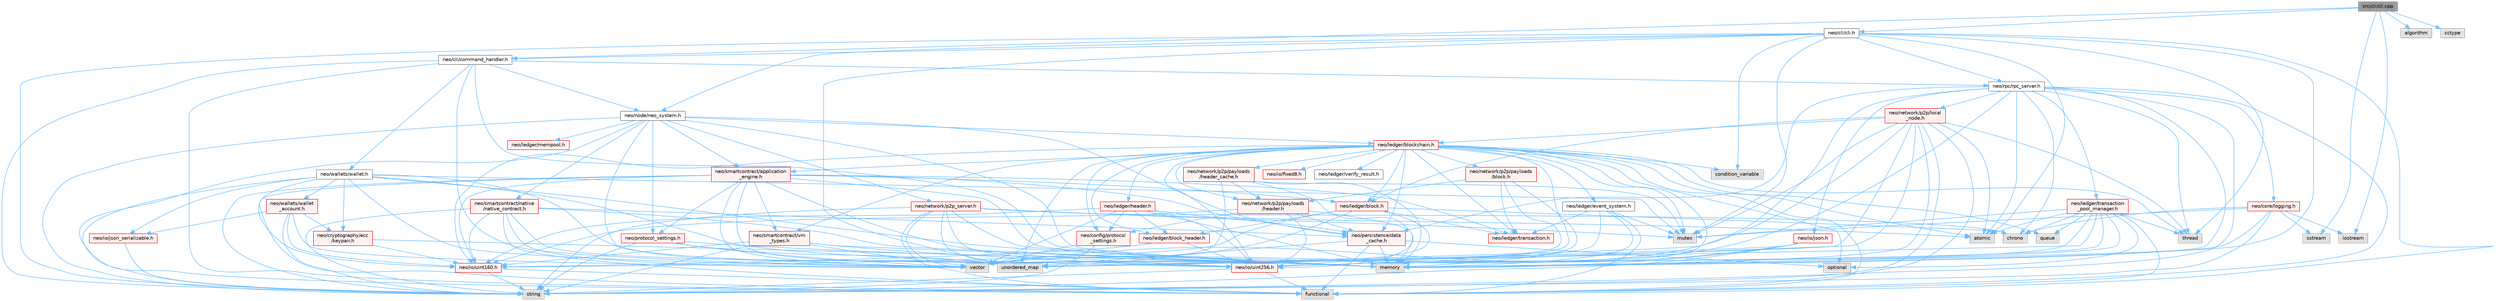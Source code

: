 digraph "src/cli/cli.cpp"
{
 // LATEX_PDF_SIZE
  bgcolor="transparent";
  edge [fontname=Helvetica,fontsize=10,labelfontname=Helvetica,labelfontsize=10];
  node [fontname=Helvetica,fontsize=10,shape=box,height=0.2,width=0.4];
  Node1 [id="Node000001",label="src/cli/cli.cpp",height=0.2,width=0.4,color="gray40", fillcolor="grey60", style="filled", fontcolor="black",tooltip=" "];
  Node1 -> Node2 [id="edge1_Node000001_Node000002",color="steelblue1",style="solid",tooltip=" "];
  Node2 [id="Node000002",label="neo/cli/cli.h",height=0.2,width=0.4,color="grey40", fillcolor="white", style="filled",URL="$cli_8h.html",tooltip=" "];
  Node2 -> Node3 [id="edge2_Node000002_Node000003",color="steelblue1",style="solid",tooltip=" "];
  Node3 [id="Node000003",label="neo/cli/command_handler.h",height=0.2,width=0.4,color="grey40", fillcolor="white", style="filled",URL="$command__handler_8h.html",tooltip=" "];
  Node3 -> Node4 [id="edge3_Node000003_Node000004",color="steelblue1",style="solid",tooltip=" "];
  Node4 [id="Node000004",label="neo/node/neo_system.h",height=0.2,width=0.4,color="grey40", fillcolor="white", style="filled",URL="$node_2neo__system_8h.html",tooltip=" "];
  Node4 -> Node5 [id="edge4_Node000004_Node000005",color="steelblue1",style="solid",tooltip=" "];
  Node5 [id="Node000005",label="neo/ledger/blockchain.h",height=0.2,width=0.4,color="red", fillcolor="#FFF0F0", style="filled",URL="$blockchain_8h.html",tooltip=" "];
  Node5 -> Node6 [id="edge5_Node000005_Node000006",color="steelblue1",style="solid",tooltip=" "];
  Node6 [id="Node000006",label="neo/ledger/block.h",height=0.2,width=0.4,color="red", fillcolor="#FFF0F0", style="filled",URL="$ledger_2block_8h.html",tooltip=" "];
  Node6 -> Node16 [id="edge6_Node000006_Node000016",color="steelblue1",style="solid",tooltip=" "];
  Node16 [id="Node000016",label="neo/io/uint160.h",height=0.2,width=0.4,color="red", fillcolor="#FFF0F0", style="filled",URL="$uint160_8h.html",tooltip=" "];
  Node16 -> Node18 [id="edge7_Node000016_Node000018",color="steelblue1",style="solid",tooltip=" "];
  Node18 [id="Node000018",label="functional",height=0.2,width=0.4,color="grey60", fillcolor="#E0E0E0", style="filled",tooltip=" "];
  Node16 -> Node12 [id="edge8_Node000016_Node000012",color="steelblue1",style="solid",tooltip=" "];
  Node12 [id="Node000012",label="string",height=0.2,width=0.4,color="grey60", fillcolor="#E0E0E0", style="filled",tooltip=" "];
  Node6 -> Node19 [id="edge9_Node000006_Node000019",color="steelblue1",style="solid",tooltip=" "];
  Node19 [id="Node000019",label="neo/io/uint256.h",height=0.2,width=0.4,color="red", fillcolor="#FFF0F0", style="filled",URL="$uint256_8h.html",tooltip=" "];
  Node19 -> Node18 [id="edge10_Node000019_Node000018",color="steelblue1",style="solid",tooltip=" "];
  Node19 -> Node12 [id="edge11_Node000019_Node000012",color="steelblue1",style="solid",tooltip=" "];
  Node6 -> Node21 [id="edge12_Node000006_Node000021",color="steelblue1",style="solid",tooltip=" "];
  Node21 [id="Node000021",label="neo/ledger/block_header.h",height=0.2,width=0.4,color="red", fillcolor="#FFF0F0", style="filled",URL="$block__header_8h.html",tooltip=" "];
  Node21 -> Node16 [id="edge13_Node000021_Node000016",color="steelblue1",style="solid",tooltip=" "];
  Node21 -> Node19 [id="edge14_Node000021_Node000019",color="steelblue1",style="solid",tooltip=" "];
  Node6 -> Node54 [id="edge15_Node000006_Node000054",color="steelblue1",style="solid",tooltip=" "];
  Node54 [id="Node000054",label="neo/ledger/transaction.h",height=0.2,width=0.4,color="red", fillcolor="#FFF0F0", style="filled",URL="$ledger_2transaction_8h.html",tooltip=" "];
  Node6 -> Node69 [id="edge16_Node000006_Node000069",color="steelblue1",style="solid",tooltip=" "];
  Node69 [id="Node000069",label="chrono",height=0.2,width=0.4,color="grey60", fillcolor="#E0E0E0", style="filled",tooltip=" "];
  Node6 -> Node13 [id="edge17_Node000006_Node000013",color="steelblue1",style="solid",tooltip=" "];
  Node13 [id="Node000013",label="vector",height=0.2,width=0.4,color="grey60", fillcolor="#E0E0E0", style="filled",tooltip=" "];
  Node5 -> Node21 [id="edge18_Node000005_Node000021",color="steelblue1",style="solid",tooltip=" "];
  Node5 -> Node70 [id="edge19_Node000005_Node000070",color="steelblue1",style="solid",tooltip=" "];
  Node70 [id="Node000070",label="neo/ledger/event_system.h",height=0.2,width=0.4,color="grey40", fillcolor="white", style="filled",URL="$event__system_8h.html",tooltip=" "];
  Node70 -> Node18 [id="edge20_Node000070_Node000018",color="steelblue1",style="solid",tooltip=" "];
  Node70 -> Node15 [id="edge21_Node000070_Node000015",color="steelblue1",style="solid",tooltip=" "];
  Node15 [id="Node000015",label="memory",height=0.2,width=0.4,color="grey60", fillcolor="#E0E0E0", style="filled",tooltip=" "];
  Node70 -> Node71 [id="edge22_Node000070_Node000071",color="steelblue1",style="solid",tooltip=" "];
  Node71 [id="Node000071",label="mutex",height=0.2,width=0.4,color="grey60", fillcolor="#E0E0E0", style="filled",tooltip=" "];
  Node70 -> Node13 [id="edge23_Node000070_Node000013",color="steelblue1",style="solid",tooltip=" "];
  Node70 -> Node54 [id="edge24_Node000070_Node000054",color="steelblue1",style="solid",tooltip=" "];
  Node5 -> Node72 [id="edge25_Node000005_Node000072",color="steelblue1",style="solid",tooltip=" "];
  Node72 [id="Node000072",label="neo/ledger/header.h",height=0.2,width=0.4,color="red", fillcolor="#FFF0F0", style="filled",URL="$ledger_2header_8h.html",tooltip=" "];
  Node72 -> Node73 [id="edge26_Node000072_Node000073",color="steelblue1",style="solid",tooltip=" "];
  Node73 [id="Node000073",label="neo/config/protocol\l_settings.h",height=0.2,width=0.4,color="red", fillcolor="#FFF0F0", style="filled",URL="$config_2protocol__settings_8h.html",tooltip=" "];
  Node73 -> Node12 [id="edge27_Node000073_Node000012",color="steelblue1",style="solid",tooltip=" "];
  Node73 -> Node13 [id="edge28_Node000073_Node000013",color="steelblue1",style="solid",tooltip=" "];
  Node72 -> Node16 [id="edge29_Node000072_Node000016",color="steelblue1",style="solid",tooltip=" "];
  Node72 -> Node19 [id="edge30_Node000072_Node000019",color="steelblue1",style="solid",tooltip=" "];
  Node72 -> Node21 [id="edge31_Node000072_Node000021",color="steelblue1",style="solid",tooltip=" "];
  Node72 -> Node74 [id="edge32_Node000072_Node000074",color="steelblue1",style="solid",tooltip=" "];
  Node74 [id="Node000074",label="neo/persistence/data\l_cache.h",height=0.2,width=0.4,color="red", fillcolor="#FFF0F0", style="filled",URL="$data__cache_8h.html",tooltip=" "];
  Node74 -> Node18 [id="edge33_Node000074_Node000018",color="steelblue1",style="solid",tooltip=" "];
  Node74 -> Node15 [id="edge34_Node000074_Node000015",color="steelblue1",style="solid",tooltip=" "];
  Node74 -> Node61 [id="edge35_Node000074_Node000061",color="steelblue1",style="solid",tooltip=" "];
  Node61 [id="Node000061",label="optional",height=0.2,width=0.4,color="grey60", fillcolor="#E0E0E0", style="filled",tooltip=" "];
  Node74 -> Node40 [id="edge36_Node000074_Node000040",color="steelblue1",style="solid",tooltip=" "];
  Node40 [id="Node000040",label="unordered_map",height=0.2,width=0.4,color="grey60", fillcolor="#E0E0E0", style="filled",tooltip=" "];
  Node72 -> Node15 [id="edge37_Node000072_Node000015",color="steelblue1",style="solid",tooltip=" "];
  Node72 -> Node13 [id="edge38_Node000072_Node000013",color="steelblue1",style="solid",tooltip=" "];
  Node5 -> Node54 [id="edge39_Node000005_Node000054",color="steelblue1",style="solid",tooltip=" "];
  Node5 -> Node86 [id="edge40_Node000005_Node000086",color="steelblue1",style="solid",tooltip=" "];
  Node86 [id="Node000086",label="neo/network/p2p/payloads\l/block.h",height=0.2,width=0.4,color="red", fillcolor="#FFF0F0", style="filled",URL="$network_2p2p_2payloads_2block_8h.html",tooltip=" "];
  Node86 -> Node54 [id="edge41_Node000086_Node000054",color="steelblue1",style="solid",tooltip=" "];
  Node86 -> Node87 [id="edge42_Node000086_Node000087",color="steelblue1",style="solid",tooltip=" "];
  Node87 [id="Node000087",label="neo/network/p2p/payloads\l/header.h",height=0.2,width=0.4,color="red", fillcolor="#FFF0F0", style="filled",URL="$network_2p2p_2payloads_2header_8h.html",tooltip=" "];
  Node87 -> Node73 [id="edge43_Node000087_Node000073",color="steelblue1",style="solid",tooltip=" "];
  Node87 -> Node16 [id="edge44_Node000087_Node000016",color="steelblue1",style="solid",tooltip=" "];
  Node87 -> Node19 [id="edge45_Node000087_Node000019",color="steelblue1",style="solid",tooltip=" "];
  Node87 -> Node74 [id="edge46_Node000087_Node000074",color="steelblue1",style="solid",tooltip=" "];
  Node87 -> Node15 [id="edge47_Node000087_Node000015",color="steelblue1",style="solid",tooltip=" "];
  Node86 -> Node15 [id="edge48_Node000086_Node000015",color="steelblue1",style="solid",tooltip=" "];
  Node86 -> Node13 [id="edge49_Node000086_Node000013",color="steelblue1",style="solid",tooltip=" "];
  Node5 -> Node87 [id="edge50_Node000005_Node000087",color="steelblue1",style="solid",tooltip=" "];
  Node5 -> Node88 [id="edge51_Node000005_Node000088",color="steelblue1",style="solid",tooltip=" "];
  Node88 [id="Node000088",label="neo/network/p2p/payloads\l/header_cache.h",height=0.2,width=0.4,color="red", fillcolor="#FFF0F0", style="filled",URL="$network_2p2p_2payloads_2header__cache_8h.html",tooltip=" "];
  Node88 -> Node19 [id="edge52_Node000088_Node000019",color="steelblue1",style="solid",tooltip=" "];
  Node88 -> Node87 [id="edge53_Node000088_Node000087",color="steelblue1",style="solid",tooltip=" "];
  Node88 -> Node15 [id="edge54_Node000088_Node000015",color="steelblue1",style="solid",tooltip=" "];
  Node88 -> Node71 [id="edge55_Node000088_Node000071",color="steelblue1",style="solid",tooltip=" "];
  Node88 -> Node40 [id="edge56_Node000088_Node000040",color="steelblue1",style="solid",tooltip=" "];
  Node5 -> Node73 [id="edge57_Node000005_Node000073",color="steelblue1",style="solid",tooltip=" "];
  Node5 -> Node23 [id="edge58_Node000005_Node000023",color="steelblue1",style="solid",tooltip=" "];
  Node23 [id="Node000023",label="neo/io/fixed8.h",height=0.2,width=0.4,color="red", fillcolor="#FFF0F0", style="filled",URL="$io_2fixed8_8h.html",tooltip=" "];
  Node5 -> Node16 [id="edge59_Node000005_Node000016",color="steelblue1",style="solid",tooltip=" "];
  Node5 -> Node19 [id="edge60_Node000005_Node000019",color="steelblue1",style="solid",tooltip=" "];
  Node5 -> Node90 [id="edge61_Node000005_Node000090",color="steelblue1",style="solid",tooltip=" "];
  Node90 [id="Node000090",label="neo/ledger/verify_result.h",height=0.2,width=0.4,color="grey40", fillcolor="white", style="filled",URL="$verify__result_8h.html",tooltip=" "];
  Node5 -> Node74 [id="edge62_Node000005_Node000074",color="steelblue1",style="solid",tooltip=" "];
  Node5 -> Node91 [id="edge63_Node000005_Node000091",color="steelblue1",style="solid",tooltip=" "];
  Node91 [id="Node000091",label="neo/smartcontract/application\l_engine.h",height=0.2,width=0.4,color="red", fillcolor="#FFF0F0", style="filled",URL="$application__engine_8h.html",tooltip=" "];
  Node91 -> Node16 [id="edge64_Node000091_Node000016",color="steelblue1",style="solid",tooltip=" "];
  Node91 -> Node19 [id="edge65_Node000091_Node000019",color="steelblue1",style="solid",tooltip=" "];
  Node91 -> Node6 [id="edge66_Node000091_Node000006",color="steelblue1",style="solid",tooltip=" "];
  Node91 -> Node54 [id="edge67_Node000091_Node000054",color="steelblue1",style="solid",tooltip=" "];
  Node91 -> Node74 [id="edge68_Node000091_Node000074",color="steelblue1",style="solid",tooltip=" "];
  Node91 -> Node92 [id="edge69_Node000091_Node000092",color="steelblue1",style="solid",tooltip=" "];
  Node92 [id="Node000092",label="neo/protocol_settings.h",height=0.2,width=0.4,color="red", fillcolor="#FFF0F0", style="filled",URL="$protocol__settings_8h.html",tooltip=" "];
  Node92 -> Node15 [id="edge70_Node000092_Node000015",color="steelblue1",style="solid",tooltip=" "];
  Node92 -> Node12 [id="edge71_Node000092_Node000012",color="steelblue1",style="solid",tooltip=" "];
  Node92 -> Node40 [id="edge72_Node000092_Node000040",color="steelblue1",style="solid",tooltip=" "];
  Node92 -> Node13 [id="edge73_Node000092_Node000013",color="steelblue1",style="solid",tooltip=" "];
  Node91 -> Node112 [id="edge74_Node000091_Node000112",color="steelblue1",style="solid",tooltip=" "];
  Node112 [id="Node000112",label="neo/smartcontract/vm\l_types.h",height=0.2,width=0.4,color="red", fillcolor="#FFF0F0", style="filled",URL="$vm__types_8h.html",tooltip=" "];
  Node112 -> Node16 [id="edge75_Node000112_Node000016",color="steelblue1",style="solid",tooltip=" "];
  Node112 -> Node19 [id="edge76_Node000112_Node000019",color="steelblue1",style="solid",tooltip=" "];
  Node112 -> Node15 [id="edge77_Node000112_Node000015",color="steelblue1",style="solid",tooltip=" "];
  Node112 -> Node12 [id="edge78_Node000112_Node000012",color="steelblue1",style="solid",tooltip=" "];
  Node112 -> Node13 [id="edge79_Node000112_Node000013",color="steelblue1",style="solid",tooltip=" "];
  Node91 -> Node18 [id="edge80_Node000091_Node000018",color="steelblue1",style="solid",tooltip=" "];
  Node91 -> Node15 [id="edge81_Node000091_Node000015",color="steelblue1",style="solid",tooltip=" "];
  Node91 -> Node12 [id="edge82_Node000091_Node000012",color="steelblue1",style="solid",tooltip=" "];
  Node91 -> Node40 [id="edge83_Node000091_Node000040",color="steelblue1",style="solid",tooltip=" "];
  Node91 -> Node13 [id="edge84_Node000091_Node000013",color="steelblue1",style="solid",tooltip=" "];
  Node5 -> Node112 [id="edge85_Node000005_Node000112",color="steelblue1",style="solid",tooltip=" "];
  Node5 -> Node113 [id="edge86_Node000005_Node000113",color="steelblue1",style="solid",tooltip=" "];
  Node113 [id="Node000113",label="atomic",height=0.2,width=0.4,color="grey60", fillcolor="#E0E0E0", style="filled",tooltip=" "];
  Node5 -> Node114 [id="edge87_Node000005_Node000114",color="steelblue1",style="solid",tooltip=" "];
  Node114 [id="Node000114",label="condition_variable",height=0.2,width=0.4,color="grey60", fillcolor="#E0E0E0", style="filled",tooltip=" "];
  Node5 -> Node18 [id="edge88_Node000005_Node000018",color="steelblue1",style="solid",tooltip=" "];
  Node5 -> Node15 [id="edge89_Node000005_Node000015",color="steelblue1",style="solid",tooltip=" "];
  Node5 -> Node71 [id="edge90_Node000005_Node000071",color="steelblue1",style="solid",tooltip=" "];
  Node5 -> Node61 [id="edge91_Node000005_Node000061",color="steelblue1",style="solid",tooltip=" "];
  Node5 -> Node115 [id="edge92_Node000005_Node000115",color="steelblue1",style="solid",tooltip=" "];
  Node115 [id="Node000115",label="queue",height=0.2,width=0.4,color="grey60", fillcolor="#E0E0E0", style="filled",tooltip=" "];
  Node5 -> Node116 [id="edge93_Node000005_Node000116",color="steelblue1",style="solid",tooltip=" "];
  Node116 [id="Node000116",label="thread",height=0.2,width=0.4,color="grey60", fillcolor="#E0E0E0", style="filled",tooltip=" "];
  Node5 -> Node40 [id="edge94_Node000005_Node000040",color="steelblue1",style="solid",tooltip=" "];
  Node5 -> Node13 [id="edge95_Node000005_Node000013",color="steelblue1",style="solid",tooltip=" "];
  Node4 -> Node117 [id="edge96_Node000004_Node000117",color="steelblue1",style="solid",tooltip=" "];
  Node117 [id="Node000117",label="neo/ledger/mempool.h",height=0.2,width=0.4,color="red", fillcolor="#FFF0F0", style="filled",URL="$mempool_8h.html",tooltip=" "];
  Node4 -> Node121 [id="edge97_Node000004_Node000121",color="steelblue1",style="solid",tooltip=" "];
  Node121 [id="Node000121",label="neo/network/p2p_server.h",height=0.2,width=0.4,color="red", fillcolor="#FFF0F0", style="filled",URL="$p2p__server_8h.html",tooltip=" "];
  Node121 -> Node19 [id="edge98_Node000121_Node000019",color="steelblue1",style="solid",tooltip=" "];
  Node121 -> Node113 [id="edge99_Node000121_Node000113",color="steelblue1",style="solid",tooltip=" "];
  Node121 -> Node69 [id="edge100_Node000121_Node000069",color="steelblue1",style="solid",tooltip=" "];
  Node121 -> Node18 [id="edge101_Node000121_Node000018",color="steelblue1",style="solid",tooltip=" "];
  Node121 -> Node15 [id="edge102_Node000121_Node000015",color="steelblue1",style="solid",tooltip=" "];
  Node121 -> Node71 [id="edge103_Node000121_Node000071",color="steelblue1",style="solid",tooltip=" "];
  Node121 -> Node12 [id="edge104_Node000121_Node000012",color="steelblue1",style="solid",tooltip=" "];
  Node121 -> Node40 [id="edge105_Node000121_Node000040",color="steelblue1",style="solid",tooltip=" "];
  Node121 -> Node13 [id="edge106_Node000121_Node000013",color="steelblue1",style="solid",tooltip=" "];
  Node4 -> Node74 [id="edge107_Node000004_Node000074",color="steelblue1",style="solid",tooltip=" "];
  Node4 -> Node92 [id="edge108_Node000004_Node000092",color="steelblue1",style="solid",tooltip=" "];
  Node4 -> Node91 [id="edge109_Node000004_Node000091",color="steelblue1",style="solid",tooltip=" "];
  Node4 -> Node140 [id="edge110_Node000004_Node000140",color="steelblue1",style="solid",tooltip=" "];
  Node140 [id="Node000140",label="neo/smartcontract/native\l/native_contract.h",height=0.2,width=0.4,color="red", fillcolor="#FFF0F0", style="filled",URL="$native_2native__contract_8h.html",tooltip=" "];
  Node140 -> Node16 [id="edge111_Node000140_Node000016",color="steelblue1",style="solid",tooltip=" "];
  Node140 -> Node74 [id="edge112_Node000140_Node000074",color="steelblue1",style="solid",tooltip=" "];
  Node140 -> Node18 [id="edge113_Node000140_Node000018",color="steelblue1",style="solid",tooltip=" "];
  Node140 -> Node15 [id="edge114_Node000140_Node000015",color="steelblue1",style="solid",tooltip=" "];
  Node140 -> Node12 [id="edge115_Node000140_Node000012",color="steelblue1",style="solid",tooltip=" "];
  Node140 -> Node40 [id="edge116_Node000140_Node000040",color="steelblue1",style="solid",tooltip=" "];
  Node140 -> Node13 [id="edge117_Node000140_Node000013",color="steelblue1",style="solid",tooltip=" "];
  Node4 -> Node18 [id="edge118_Node000004_Node000018",color="steelblue1",style="solid",tooltip=" "];
  Node4 -> Node15 [id="edge119_Node000004_Node000015",color="steelblue1",style="solid",tooltip=" "];
  Node4 -> Node12 [id="edge120_Node000004_Node000012",color="steelblue1",style="solid",tooltip=" "];
  Node4 -> Node13 [id="edge121_Node000004_Node000013",color="steelblue1",style="solid",tooltip=" "];
  Node3 -> Node141 [id="edge122_Node000003_Node000141",color="steelblue1",style="solid",tooltip=" "];
  Node141 [id="Node000141",label="neo/rpc/rpc_server.h",height=0.2,width=0.4,color="grey40", fillcolor="white", style="filled",URL="$rpc__server_8h.html",tooltip=" "];
  Node141 -> Node142 [id="edge123_Node000141_Node000142",color="steelblue1",style="solid",tooltip=" "];
  Node142 [id="Node000142",label="neo/core/logging.h",height=0.2,width=0.4,color="red", fillcolor="#FFF0F0", style="filled",URL="$core_2logging_8h.html",tooltip=" "];
  Node142 -> Node69 [id="edge124_Node000142_Node000069",color="steelblue1",style="solid",tooltip=" "];
  Node142 -> Node15 [id="edge125_Node000142_Node000015",color="steelblue1",style="solid",tooltip=" "];
  Node142 -> Node81 [id="edge126_Node000142_Node000081",color="steelblue1",style="solid",tooltip=" "];
  Node81 [id="Node000081",label="sstream",height=0.2,width=0.4,color="grey60", fillcolor="#E0E0E0", style="filled",tooltip=" "];
  Node142 -> Node12 [id="edge127_Node000142_Node000012",color="steelblue1",style="solid",tooltip=" "];
  Node142 -> Node143 [id="edge128_Node000142_Node000143",color="steelblue1",style="solid",tooltip=" "];
  Node143 [id="Node000143",label="iostream",height=0.2,width=0.4,color="grey60", fillcolor="#E0E0E0", style="filled",tooltip=" "];
  Node142 -> Node71 [id="edge129_Node000142_Node000071",color="steelblue1",style="solid",tooltip=" "];
  Node141 -> Node144 [id="edge130_Node000141_Node000144",color="steelblue1",style="solid",tooltip=" "];
  Node144 [id="Node000144",label="neo/io/json.h",height=0.2,width=0.4,color="red", fillcolor="#FFF0F0", style="filled",URL="$io_2json_8h.html",tooltip=" "];
  Node144 -> Node15 [id="edge131_Node000144_Node000015",color="steelblue1",style="solid",tooltip=" "];
  Node144 -> Node12 [id="edge132_Node000144_Node000012",color="steelblue1",style="solid",tooltip=" "];
  Node144 -> Node40 [id="edge133_Node000144_Node000040",color="steelblue1",style="solid",tooltip=" "];
  Node144 -> Node13 [id="edge134_Node000144_Node000013",color="steelblue1",style="solid",tooltip=" "];
  Node141 -> Node145 [id="edge135_Node000141_Node000145",color="steelblue1",style="solid",tooltip=" "];
  Node145 [id="Node000145",label="neo/ledger/transaction\l_pool_manager.h",height=0.2,width=0.4,color="red", fillcolor="#FFF0F0", style="filled",URL="$transaction__pool__manager_8h.html",tooltip=" "];
  Node145 -> Node19 [id="edge136_Node000145_Node000019",color="steelblue1",style="solid",tooltip=" "];
  Node145 -> Node113 [id="edge137_Node000145_Node000113",color="steelblue1",style="solid",tooltip=" "];
  Node145 -> Node69 [id="edge138_Node000145_Node000069",color="steelblue1",style="solid",tooltip=" "];
  Node145 -> Node18 [id="edge139_Node000145_Node000018",color="steelblue1",style="solid",tooltip=" "];
  Node145 -> Node15 [id="edge140_Node000145_Node000015",color="steelblue1",style="solid",tooltip=" "];
  Node145 -> Node71 [id="edge141_Node000145_Node000071",color="steelblue1",style="solid",tooltip=" "];
  Node145 -> Node61 [id="edge142_Node000145_Node000061",color="steelblue1",style="solid",tooltip=" "];
  Node145 -> Node115 [id="edge143_Node000145_Node000115",color="steelblue1",style="solid",tooltip=" "];
  Node145 -> Node116 [id="edge144_Node000145_Node000116",color="steelblue1",style="solid",tooltip=" "];
  Node145 -> Node40 [id="edge145_Node000145_Node000040",color="steelblue1",style="solid",tooltip=" "];
  Node145 -> Node13 [id="edge146_Node000145_Node000013",color="steelblue1",style="solid",tooltip=" "];
  Node141 -> Node146 [id="edge147_Node000141_Node000146",color="steelblue1",style="solid",tooltip=" "];
  Node146 [id="Node000146",label="neo/network/p2p/local\l_node.h",height=0.2,width=0.4,color="red", fillcolor="#FFF0F0", style="filled",URL="$local__node_8h.html",tooltip=" "];
  Node146 -> Node19 [id="edge148_Node000146_Node000019",color="steelblue1",style="solid",tooltip=" "];
  Node146 -> Node6 [id="edge149_Node000146_Node000006",color="steelblue1",style="solid",tooltip=" "];
  Node146 -> Node5 [id="edge150_Node000146_Node000005",color="steelblue1",style="solid",tooltip=" "];
  Node146 -> Node113 [id="edge151_Node000146_Node000113",color="steelblue1",style="solid",tooltip=" "];
  Node146 -> Node18 [id="edge152_Node000146_Node000018",color="steelblue1",style="solid",tooltip=" "];
  Node146 -> Node15 [id="edge153_Node000146_Node000015",color="steelblue1",style="solid",tooltip=" "];
  Node146 -> Node71 [id="edge154_Node000146_Node000071",color="steelblue1",style="solid",tooltip=" "];
  Node146 -> Node12 [id="edge155_Node000146_Node000012",color="steelblue1",style="solid",tooltip=" "];
  Node146 -> Node116 [id="edge156_Node000146_Node000116",color="steelblue1",style="solid",tooltip=" "];
  Node146 -> Node40 [id="edge157_Node000146_Node000040",color="steelblue1",style="solid",tooltip=" "];
  Node146 -> Node13 [id="edge158_Node000146_Node000013",color="steelblue1",style="solid",tooltip=" "];
  Node141 -> Node74 [id="edge159_Node000141_Node000074",color="steelblue1",style="solid",tooltip=" "];
  Node141 -> Node113 [id="edge160_Node000141_Node000113",color="steelblue1",style="solid",tooltip=" "];
  Node141 -> Node69 [id="edge161_Node000141_Node000069",color="steelblue1",style="solid",tooltip=" "];
  Node141 -> Node18 [id="edge162_Node000141_Node000018",color="steelblue1",style="solid",tooltip=" "];
  Node141 -> Node15 [id="edge163_Node000141_Node000015",color="steelblue1",style="solid",tooltip=" "];
  Node141 -> Node12 [id="edge164_Node000141_Node000012",color="steelblue1",style="solid",tooltip=" "];
  Node141 -> Node116 [id="edge165_Node000141_Node000116",color="steelblue1",style="solid",tooltip=" "];
  Node141 -> Node40 [id="edge166_Node000141_Node000040",color="steelblue1",style="solid",tooltip=" "];
  Node141 -> Node13 [id="edge167_Node000141_Node000013",color="steelblue1",style="solid",tooltip=" "];
  Node3 -> Node175 [id="edge168_Node000003_Node000175",color="steelblue1",style="solid",tooltip=" "];
  Node175 [id="Node000175",label="neo/wallets/wallet.h",height=0.2,width=0.4,color="grey40", fillcolor="white", style="filled",URL="$wallet_8h.html",tooltip=" "];
  Node175 -> Node176 [id="edge169_Node000175_Node000176",color="steelblue1",style="solid",tooltip=" "];
  Node176 [id="Node000176",label="neo/cryptography/ecc\l/keypair.h",height=0.2,width=0.4,color="red", fillcolor="#FFF0F0", style="filled",URL="$keypair_8h.html",tooltip=" "];
  Node176 -> Node16 [id="edge170_Node000176_Node000016",color="steelblue1",style="solid",tooltip=" "];
  Node176 -> Node15 [id="edge171_Node000176_Node000015",color="steelblue1",style="solid",tooltip=" "];
  Node175 -> Node177 [id="edge172_Node000175_Node000177",color="steelblue1",style="solid",tooltip=" "];
  Node177 [id="Node000177",label="neo/io/json_serializable.h",height=0.2,width=0.4,color="red", fillcolor="#FFF0F0", style="filled",URL="$json__serializable_8h.html",tooltip=" "];
  Node177 -> Node12 [id="edge173_Node000177_Node000012",color="steelblue1",style="solid",tooltip=" "];
  Node175 -> Node16 [id="edge174_Node000175_Node000016",color="steelblue1",style="solid",tooltip=" "];
  Node175 -> Node19 [id="edge175_Node000175_Node000019",color="steelblue1",style="solid",tooltip=" "];
  Node175 -> Node178 [id="edge176_Node000175_Node000178",color="steelblue1",style="solid",tooltip=" "];
  Node178 [id="Node000178",label="neo/wallets/wallet\l_account.h",height=0.2,width=0.4,color="red", fillcolor="#FFF0F0", style="filled",URL="$wallet__account_8h.html",tooltip=" "];
  Node178 -> Node176 [id="edge177_Node000178_Node000176",color="steelblue1",style="solid",tooltip=" "];
  Node178 -> Node177 [id="edge178_Node000178_Node000177",color="steelblue1",style="solid",tooltip=" "];
  Node178 -> Node16 [id="edge179_Node000178_Node000016",color="steelblue1",style="solid",tooltip=" "];
  Node178 -> Node12 [id="edge180_Node000178_Node000012",color="steelblue1",style="solid",tooltip=" "];
  Node178 -> Node13 [id="edge181_Node000178_Node000013",color="steelblue1",style="solid",tooltip=" "];
  Node175 -> Node15 [id="edge182_Node000175_Node000015",color="steelblue1",style="solid",tooltip=" "];
  Node175 -> Node71 [id="edge183_Node000175_Node000071",color="steelblue1",style="solid",tooltip=" "];
  Node175 -> Node12 [id="edge184_Node000175_Node000012",color="steelblue1",style="solid",tooltip=" "];
  Node175 -> Node40 [id="edge185_Node000175_Node000040",color="steelblue1",style="solid",tooltip=" "];
  Node175 -> Node13 [id="edge186_Node000175_Node000013",color="steelblue1",style="solid",tooltip=" "];
  Node3 -> Node18 [id="edge187_Node000003_Node000018",color="steelblue1",style="solid",tooltip=" "];
  Node3 -> Node15 [id="edge188_Node000003_Node000015",color="steelblue1",style="solid",tooltip=" "];
  Node3 -> Node12 [id="edge189_Node000003_Node000012",color="steelblue1",style="solid",tooltip=" "];
  Node3 -> Node13 [id="edge190_Node000003_Node000013",color="steelblue1",style="solid",tooltip=" "];
  Node2 -> Node4 [id="edge191_Node000002_Node000004",color="steelblue1",style="solid",tooltip=" "];
  Node2 -> Node141 [id="edge192_Node000002_Node000141",color="steelblue1",style="solid",tooltip=" "];
  Node2 -> Node113 [id="edge193_Node000002_Node000113",color="steelblue1",style="solid",tooltip=" "];
  Node2 -> Node114 [id="edge194_Node000002_Node000114",color="steelblue1",style="solid",tooltip=" "];
  Node2 -> Node18 [id="edge195_Node000002_Node000018",color="steelblue1",style="solid",tooltip=" "];
  Node2 -> Node15 [id="edge196_Node000002_Node000015",color="steelblue1",style="solid",tooltip=" "];
  Node2 -> Node71 [id="edge197_Node000002_Node000071",color="steelblue1",style="solid",tooltip=" "];
  Node2 -> Node12 [id="edge198_Node000002_Node000012",color="steelblue1",style="solid",tooltip=" "];
  Node2 -> Node116 [id="edge199_Node000002_Node000116",color="steelblue1",style="solid",tooltip=" "];
  Node2 -> Node40 [id="edge200_Node000002_Node000040",color="steelblue1",style="solid",tooltip=" "];
  Node1 -> Node3 [id="edge201_Node000001_Node000003",color="steelblue1",style="solid",tooltip=" "];
  Node1 -> Node31 [id="edge202_Node000001_Node000031",color="steelblue1",style="solid",tooltip=" "];
  Node31 [id="Node000031",label="algorithm",height=0.2,width=0.4,color="grey60", fillcolor="#E0E0E0", style="filled",tooltip=" "];
  Node1 -> Node49 [id="edge203_Node000001_Node000049",color="steelblue1",style="solid",tooltip=" "];
  Node49 [id="Node000049",label="cctype",height=0.2,width=0.4,color="grey60", fillcolor="#E0E0E0", style="filled",tooltip=" "];
  Node1 -> Node143 [id="edge204_Node000001_Node000143",color="steelblue1",style="solid",tooltip=" "];
  Node1 -> Node81 [id="edge205_Node000001_Node000081",color="steelblue1",style="solid",tooltip=" "];
}
